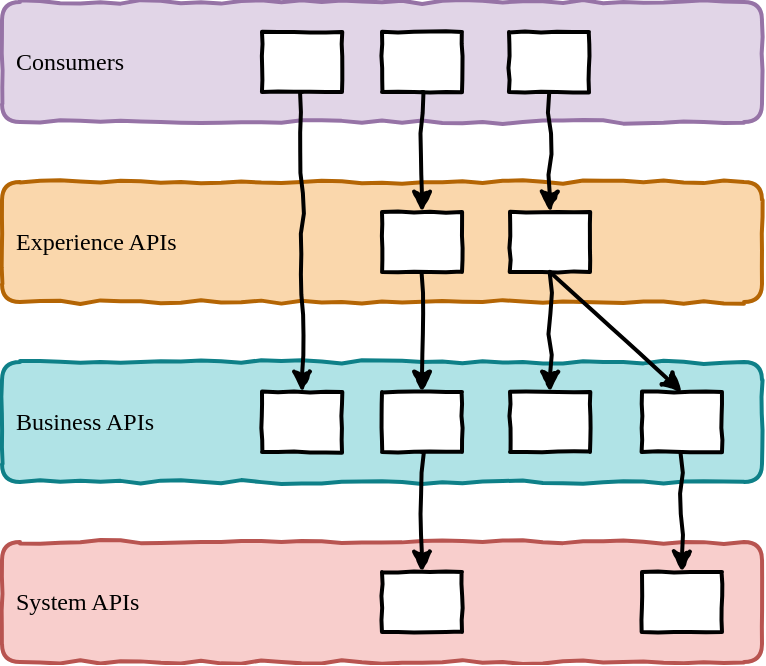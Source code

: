 <mxfile version="17.1.2" type="github">
  <diagram id="V32krHh5jZfLPWwGJmkX" name="Page-1">
    <mxGraphModel dx="1234" dy="825" grid="1" gridSize="10" guides="1" tooltips="1" connect="1" arrows="1" fold="1" page="1" pageScale="1" pageWidth="827" pageHeight="1169" math="0" shadow="0">
      <root>
        <mxCell id="0" />
        <mxCell id="1" parent="0" />
        <mxCell id="57sac0XJnyV_td-HZPvb-1" value="&lt;font face=&quot;Comic Sans MS&quot;&gt;Experience APIs&lt;/font&gt;" style="rounded=1;whiteSpace=wrap;html=1;comic=1;strokeWidth=2;align=left;spacingLeft=5;fillColor=#fad7ac;strokeColor=#b46504;" vertex="1" parent="1">
          <mxGeometry x="120" y="140" width="380" height="60" as="geometry" />
        </mxCell>
        <mxCell id="57sac0XJnyV_td-HZPvb-2" value="&lt;font face=&quot;Comic Sans MS&quot;&gt;Business APIs&lt;/font&gt;" style="rounded=1;whiteSpace=wrap;html=1;comic=1;strokeWidth=2;align=left;spacingLeft=5;fillColor=#b0e3e6;strokeColor=#0e8088;" vertex="1" parent="1">
          <mxGeometry x="120" y="230" width="380" height="60" as="geometry" />
        </mxCell>
        <mxCell id="57sac0XJnyV_td-HZPvb-3" value="&lt;font face=&quot;Comic Sans MS&quot;&gt;System APIs&lt;/font&gt;" style="rounded=1;whiteSpace=wrap;html=1;comic=1;strokeWidth=2;spacingLeft=5;align=left;fillColor=#f8cecc;strokeColor=#b85450;" vertex="1" parent="1">
          <mxGeometry x="120" y="320" width="380" height="60" as="geometry" />
        </mxCell>
        <mxCell id="57sac0XJnyV_td-HZPvb-5" value="&lt;font face=&quot;Comic Sans MS&quot;&gt;Consumers&lt;/font&gt;" style="rounded=1;whiteSpace=wrap;html=1;comic=1;strokeWidth=2;align=left;spacingLeft=5;fillColor=#e1d5e7;strokeColor=#9673a6;" vertex="1" parent="1">
          <mxGeometry x="120" y="50" width="380" height="60" as="geometry" />
        </mxCell>
        <mxCell id="57sac0XJnyV_td-HZPvb-6" value="" style="rounded=0;whiteSpace=wrap;html=1;comic=1;fontFamily=Comic Sans MS;strokeWidth=2;" vertex="1" parent="1">
          <mxGeometry x="374" y="155" width="40" height="30" as="geometry" />
        </mxCell>
        <mxCell id="57sac0XJnyV_td-HZPvb-8" value="" style="rounded=0;whiteSpace=wrap;html=1;comic=1;fontFamily=Comic Sans MS;strokeWidth=2;" vertex="1" parent="1">
          <mxGeometry x="250" y="245" width="40" height="30" as="geometry" />
        </mxCell>
        <mxCell id="57sac0XJnyV_td-HZPvb-9" value="" style="rounded=0;whiteSpace=wrap;html=1;comic=1;fontFamily=Comic Sans MS;strokeWidth=2;" vertex="1" parent="1">
          <mxGeometry x="310" y="335" width="40" height="30" as="geometry" />
        </mxCell>
        <mxCell id="57sac0XJnyV_td-HZPvb-10" value="" style="rounded=0;whiteSpace=wrap;html=1;comic=1;fontFamily=Comic Sans MS;strokeWidth=2;" vertex="1" parent="1">
          <mxGeometry x="310" y="245" width="40" height="30" as="geometry" />
        </mxCell>
        <mxCell id="57sac0XJnyV_td-HZPvb-11" value="" style="rounded=0;whiteSpace=wrap;html=1;comic=1;fontFamily=Comic Sans MS;strokeWidth=2;" vertex="1" parent="1">
          <mxGeometry x="374" y="245" width="40" height="30" as="geometry" />
        </mxCell>
        <mxCell id="57sac0XJnyV_td-HZPvb-12" value="" style="rounded=0;whiteSpace=wrap;html=1;comic=1;fontFamily=Comic Sans MS;strokeWidth=2;" vertex="1" parent="1">
          <mxGeometry x="310" y="155" width="40" height="30" as="geometry" />
        </mxCell>
        <mxCell id="57sac0XJnyV_td-HZPvb-14" value="" style="endArrow=classic;html=1;rounded=0;fontFamily=Comic Sans MS;exitX=0.5;exitY=1;exitDx=0;exitDy=0;entryX=0.5;entryY=0;entryDx=0;entryDy=0;strokeWidth=2;comic=1" edge="1" parent="1" source="57sac0XJnyV_td-HZPvb-12" target="57sac0XJnyV_td-HZPvb-10">
          <mxGeometry width="50" height="50" relative="1" as="geometry">
            <mxPoint x="280" y="195" as="sourcePoint" />
            <mxPoint x="280" y="255" as="targetPoint" />
          </mxGeometry>
        </mxCell>
        <mxCell id="57sac0XJnyV_td-HZPvb-16" value="" style="rounded=0;whiteSpace=wrap;html=1;comic=1;fontFamily=Comic Sans MS;strokeWidth=2;" vertex="1" parent="1">
          <mxGeometry x="250" y="65" width="40" height="30" as="geometry" />
        </mxCell>
        <mxCell id="57sac0XJnyV_td-HZPvb-17" value="" style="endArrow=classic;html=1;rounded=0;fontFamily=Comic Sans MS;exitX=0.5;exitY=1;exitDx=0;exitDy=0;entryX=0.5;entryY=0;entryDx=0;entryDy=0;strokeWidth=2;comic=1" edge="1" parent="1" source="57sac0XJnyV_td-HZPvb-16" target="57sac0XJnyV_td-HZPvb-8">
          <mxGeometry width="50" height="50" relative="1" as="geometry">
            <mxPoint x="340" y="195" as="sourcePoint" />
            <mxPoint x="340" y="255" as="targetPoint" />
          </mxGeometry>
        </mxCell>
        <mxCell id="57sac0XJnyV_td-HZPvb-18" value="" style="rounded=0;whiteSpace=wrap;html=1;comic=1;fontFamily=Comic Sans MS;strokeWidth=2;" vertex="1" parent="1">
          <mxGeometry x="310" y="65" width="40" height="30" as="geometry" />
        </mxCell>
        <mxCell id="57sac0XJnyV_td-HZPvb-19" value="" style="endArrow=classic;html=1;rounded=0;fontFamily=Comic Sans MS;entryX=0.5;entryY=0;entryDx=0;entryDy=0;strokeWidth=2;comic=1;exitX=0.5;exitY=1;exitDx=0;exitDy=0;" edge="1" parent="1" source="57sac0XJnyV_td-HZPvb-18" target="57sac0XJnyV_td-HZPvb-12">
          <mxGeometry width="50" height="50" relative="1" as="geometry">
            <mxPoint x="280" y="105" as="sourcePoint" />
            <mxPoint x="280" y="255" as="targetPoint" />
          </mxGeometry>
        </mxCell>
        <mxCell id="57sac0XJnyV_td-HZPvb-20" value="" style="rounded=0;whiteSpace=wrap;html=1;comic=1;fontFamily=Comic Sans MS;strokeWidth=2;" vertex="1" parent="1">
          <mxGeometry x="373.5" y="65" width="40" height="30" as="geometry" />
        </mxCell>
        <mxCell id="57sac0XJnyV_td-HZPvb-21" value="" style="endArrow=classic;html=1;rounded=0;fontFamily=Comic Sans MS;entryX=0.5;entryY=0;entryDx=0;entryDy=0;strokeWidth=2;comic=1;exitX=0.5;exitY=1;exitDx=0;exitDy=0;" edge="1" parent="1" source="57sac0XJnyV_td-HZPvb-20" target="57sac0XJnyV_td-HZPvb-6">
          <mxGeometry width="50" height="50" relative="1" as="geometry">
            <mxPoint x="340" y="105" as="sourcePoint" />
            <mxPoint x="340" y="165" as="targetPoint" />
          </mxGeometry>
        </mxCell>
        <mxCell id="57sac0XJnyV_td-HZPvb-22" value="" style="rounded=0;whiteSpace=wrap;html=1;comic=1;fontFamily=Comic Sans MS;strokeWidth=2;" vertex="1" parent="1">
          <mxGeometry x="440" y="245" width="40" height="30" as="geometry" />
        </mxCell>
        <mxCell id="57sac0XJnyV_td-HZPvb-24" value="" style="endArrow=classic;html=1;rounded=0;fontFamily=Comic Sans MS;entryX=0.5;entryY=0;entryDx=0;entryDy=0;strokeWidth=2;comic=1;exitX=0.5;exitY=1;exitDx=0;exitDy=0;" edge="1" parent="1" source="57sac0XJnyV_td-HZPvb-6" target="57sac0XJnyV_td-HZPvb-22">
          <mxGeometry width="50" height="50" relative="1" as="geometry">
            <mxPoint x="403.5" y="105" as="sourcePoint" />
            <mxPoint x="404" y="165" as="targetPoint" />
          </mxGeometry>
        </mxCell>
        <mxCell id="57sac0XJnyV_td-HZPvb-25" value="" style="endArrow=classic;html=1;rounded=0;fontFamily=Comic Sans MS;entryX=0.5;entryY=0;entryDx=0;entryDy=0;strokeWidth=2;comic=1;exitX=0.5;exitY=1;exitDx=0;exitDy=0;" edge="1" parent="1" source="57sac0XJnyV_td-HZPvb-6" target="57sac0XJnyV_td-HZPvb-11">
          <mxGeometry width="50" height="50" relative="1" as="geometry">
            <mxPoint x="404" y="195" as="sourcePoint" />
            <mxPoint x="350" y="255" as="targetPoint" />
          </mxGeometry>
        </mxCell>
        <mxCell id="57sac0XJnyV_td-HZPvb-26" value="" style="endArrow=classic;html=1;rounded=0;fontFamily=Comic Sans MS;exitX=0.5;exitY=1;exitDx=0;exitDy=0;entryX=0.5;entryY=0;entryDx=0;entryDy=0;strokeWidth=2;comic=1" edge="1" parent="1" source="57sac0XJnyV_td-HZPvb-10" target="57sac0XJnyV_td-HZPvb-9">
          <mxGeometry width="50" height="50" relative="1" as="geometry">
            <mxPoint x="340" y="195" as="sourcePoint" />
            <mxPoint x="340" y="255" as="targetPoint" />
          </mxGeometry>
        </mxCell>
        <mxCell id="57sac0XJnyV_td-HZPvb-27" value="" style="rounded=0;whiteSpace=wrap;html=1;comic=1;fontFamily=Comic Sans MS;strokeWidth=2;" vertex="1" parent="1">
          <mxGeometry x="440" y="335" width="40" height="30" as="geometry" />
        </mxCell>
        <mxCell id="57sac0XJnyV_td-HZPvb-28" value="" style="endArrow=classic;html=1;rounded=0;fontFamily=Comic Sans MS;exitX=0.5;exitY=1;exitDx=0;exitDy=0;entryX=0.5;entryY=0;entryDx=0;entryDy=0;strokeWidth=2;comic=1" edge="1" parent="1" source="57sac0XJnyV_td-HZPvb-22" target="57sac0XJnyV_td-HZPvb-27">
          <mxGeometry width="50" height="50" relative="1" as="geometry">
            <mxPoint x="340" y="285" as="sourcePoint" />
            <mxPoint x="340" y="345" as="targetPoint" />
          </mxGeometry>
        </mxCell>
      </root>
    </mxGraphModel>
  </diagram>
</mxfile>
